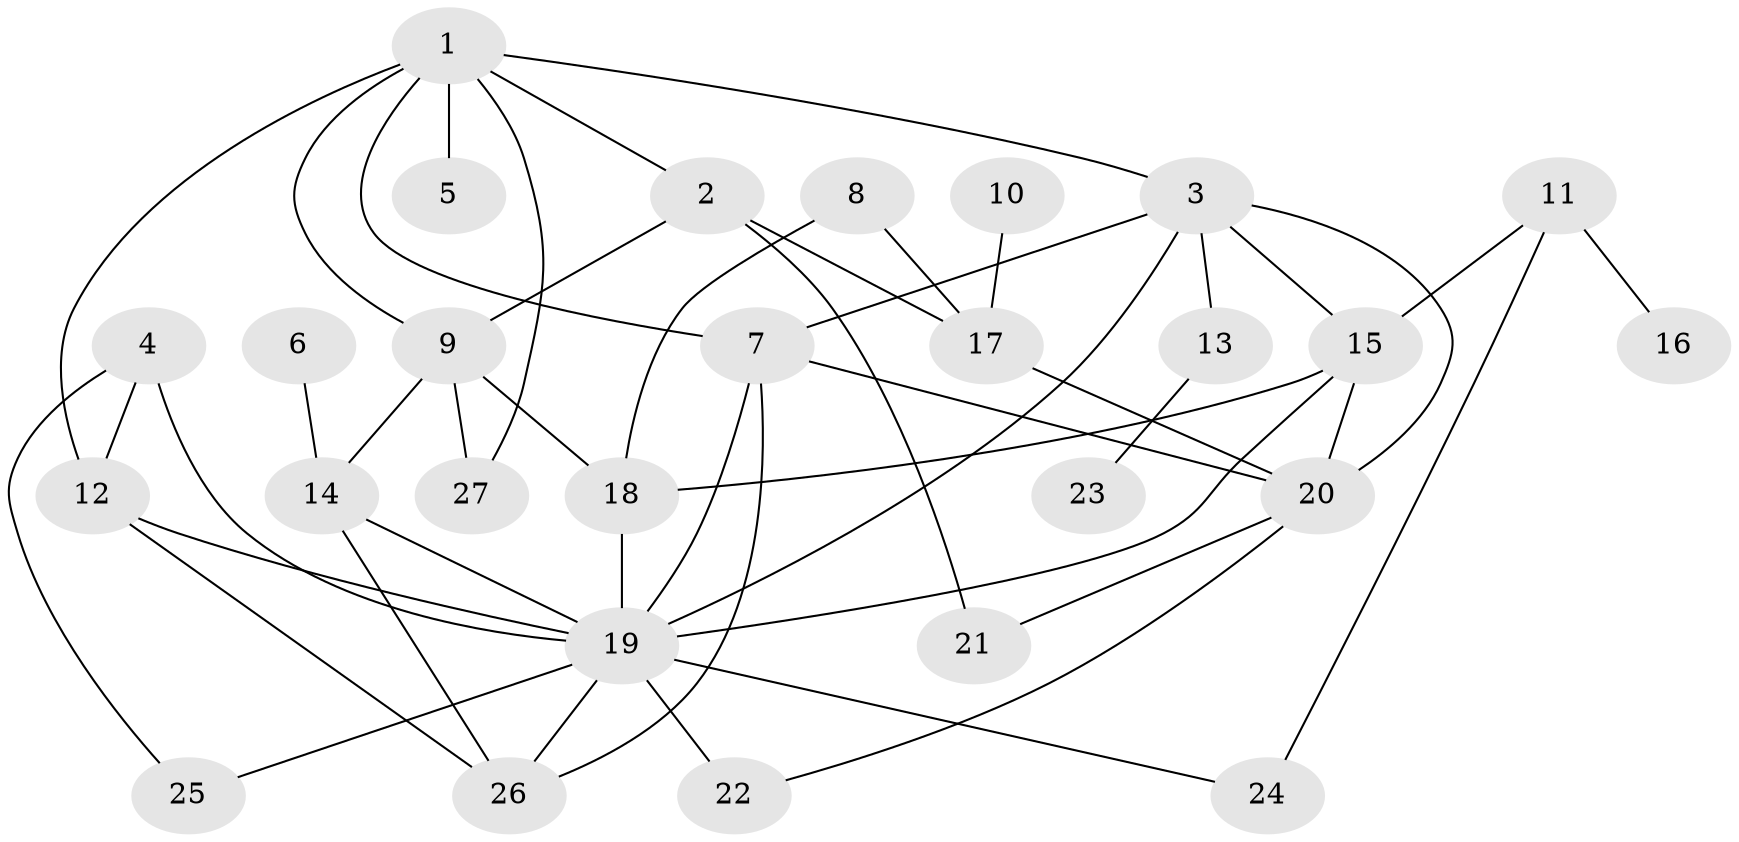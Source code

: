 // original degree distribution, {4: 0.1320754716981132, 5: 0.11320754716981132, 3: 0.2830188679245283, 9: 0.018867924528301886, 1: 0.22641509433962265, 2: 0.22641509433962265}
// Generated by graph-tools (version 1.1) at 2025/49/03/09/25 03:49:23]
// undirected, 27 vertices, 47 edges
graph export_dot {
graph [start="1"]
  node [color=gray90,style=filled];
  1;
  2;
  3;
  4;
  5;
  6;
  7;
  8;
  9;
  10;
  11;
  12;
  13;
  14;
  15;
  16;
  17;
  18;
  19;
  20;
  21;
  22;
  23;
  24;
  25;
  26;
  27;
  1 -- 2 [weight=1.0];
  1 -- 3 [weight=1.0];
  1 -- 5 [weight=1.0];
  1 -- 7 [weight=1.0];
  1 -- 9 [weight=1.0];
  1 -- 12 [weight=1.0];
  1 -- 27 [weight=1.0];
  2 -- 9 [weight=1.0];
  2 -- 17 [weight=1.0];
  2 -- 21 [weight=2.0];
  3 -- 7 [weight=1.0];
  3 -- 13 [weight=1.0];
  3 -- 15 [weight=1.0];
  3 -- 19 [weight=1.0];
  3 -- 20 [weight=1.0];
  4 -- 12 [weight=1.0];
  4 -- 19 [weight=1.0];
  4 -- 25 [weight=1.0];
  6 -- 14 [weight=1.0];
  7 -- 19 [weight=1.0];
  7 -- 20 [weight=1.0];
  7 -- 26 [weight=1.0];
  8 -- 17 [weight=1.0];
  8 -- 18 [weight=1.0];
  9 -- 14 [weight=1.0];
  9 -- 18 [weight=1.0];
  9 -- 27 [weight=1.0];
  10 -- 17 [weight=1.0];
  11 -- 15 [weight=1.0];
  11 -- 16 [weight=1.0];
  11 -- 24 [weight=1.0];
  12 -- 19 [weight=1.0];
  12 -- 26 [weight=1.0];
  13 -- 23 [weight=1.0];
  14 -- 19 [weight=1.0];
  14 -- 26 [weight=1.0];
  15 -- 18 [weight=1.0];
  15 -- 19 [weight=1.0];
  15 -- 20 [weight=1.0];
  17 -- 20 [weight=1.0];
  18 -- 19 [weight=1.0];
  19 -- 22 [weight=1.0];
  19 -- 24 [weight=1.0];
  19 -- 25 [weight=1.0];
  19 -- 26 [weight=1.0];
  20 -- 21 [weight=1.0];
  20 -- 22 [weight=1.0];
}
